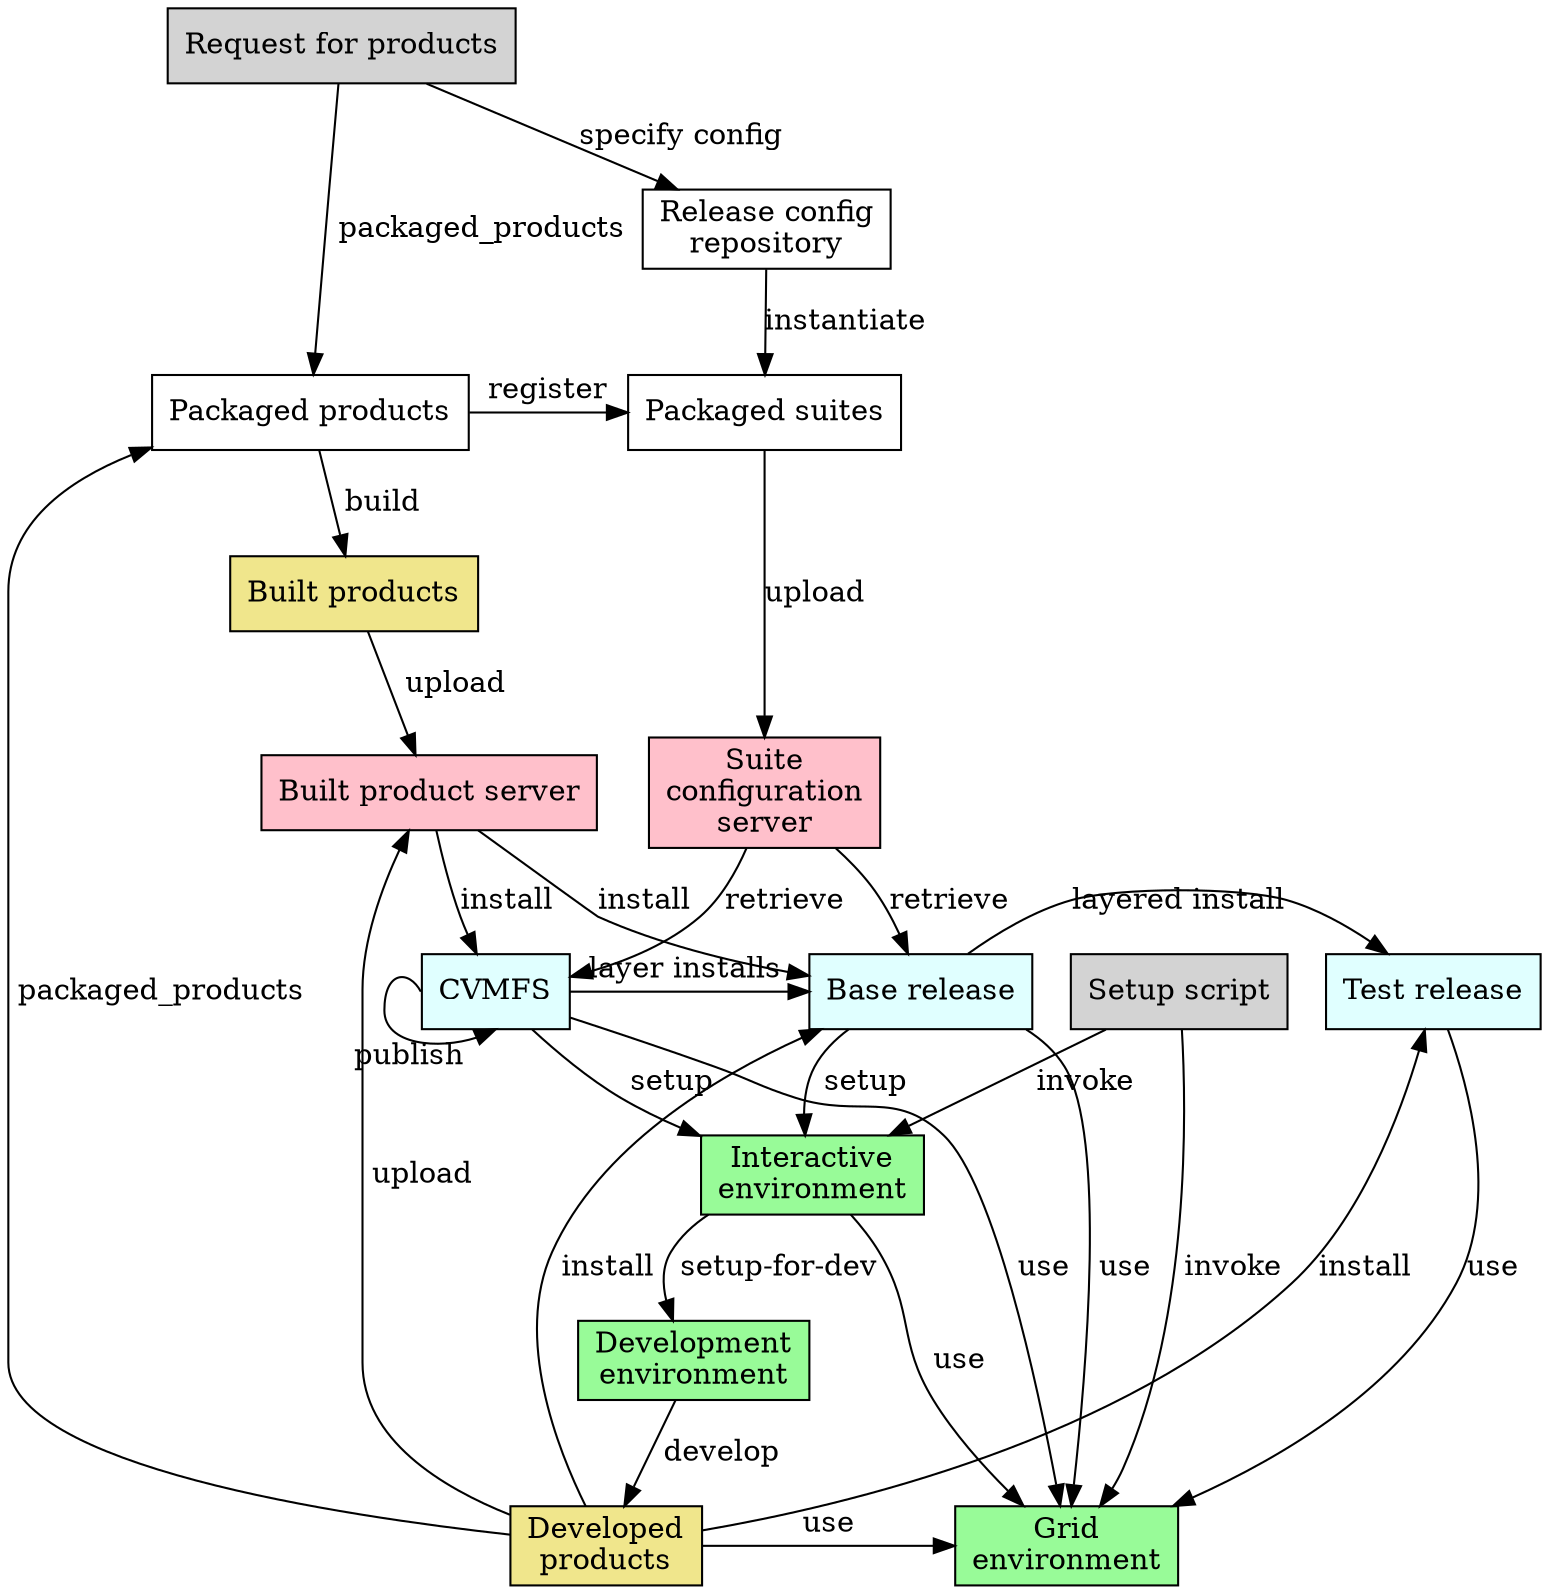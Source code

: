 digraph test {

  node [shape="rectangle"]
  
  request [label="Request for products", style=filled, fillcolor=lightgray]
  packaged_products [label="Packaged products"]
  scisoft [label="Built product server", style=filled, fillcolor=pink]
  suite_config_server [label="Suite\nconfiguration\nserver", style=filled, fillcolor=pink]
  build [label="Built products", style=filled, fillcolor=khaki]
  packaged_suites [label="Packaged suites"]
  release_config [label="Release config\nrepository"]
  developed [label="Developed\nproducts", style=filled, fillcolor=khaki]
  local_install [label="Base release", style=filled, fillcolor=lightcyan]
  test_release [label="Test release", style=filled, fillcolor=lightcyan]
  CVMFS [style=filled, fillcolor=lightcyan]
  interactive [label="Interactive\nenvironment", style=filled, fillcolor=palegreen]
  grid [label="Grid\nenvironment", style=filled, fillcolor=palegreen]
  development [label="Development\nenvironment", style=filled, fillcolor=palegreen]
  setup [label="Setup script", style=filled, fillcolor=lightgray]

  { rank = same; developed; grid }
  { rank = same; packaged_suites; packaged_products }
  { rank = same; test_release; local_install; CVMFS }
  { rank = same; suite_config_server; scisoft}

  request -> packaged_products [label=" packaged_products"]
  request -> release_config [label="specify config"]
  
  release_config -> packaged_suites [label = "instantiate"]
  
  packaged_products -> build [label=" build"]
  packaged_products -> packaged_suites [label="register"]
  
  packaged_suites -> suite_config_server [label="upload"]
  
  suite_config_server -> CVMFS [label="retrieve"]
  suite_config_server -> local_install [label="retrieve"]

  
  build -> scisoft [label=" upload"]
  scisoft -> CVMFS [label="install"]
  scisoft -> local_install [label="install"]
  local_install -> interactive [label=" setup"]
  local_install -> test_release[label="layered install"]
  
  CVMFS:w -> CVMFS:s [xlabel="publish"]
  CVMFS -> interactive [label=" setup"]
  CVMFS -> local_install [label="layer installs "]
  local_install -> grid [label=" use"]
  test_release -> grid [label="use"]
  CVMFS -> grid [label=" use"]
  interactive -> development [label=" setup-for-dev"]
  interactive -> grid [label="use"]
  setup -> interactive [label=" invoke"]
  setup -> grid [label=" invoke"]
  development -> developed [label=" develop"]
  developed -> local_install [label=" install"]
  developed -> grid [label="use"]
  developed -> scisoft [label=" upload"]
  developed -> packaged_products [label=" packaged_products"]
  developed -> test_release [label="install"]
}
 